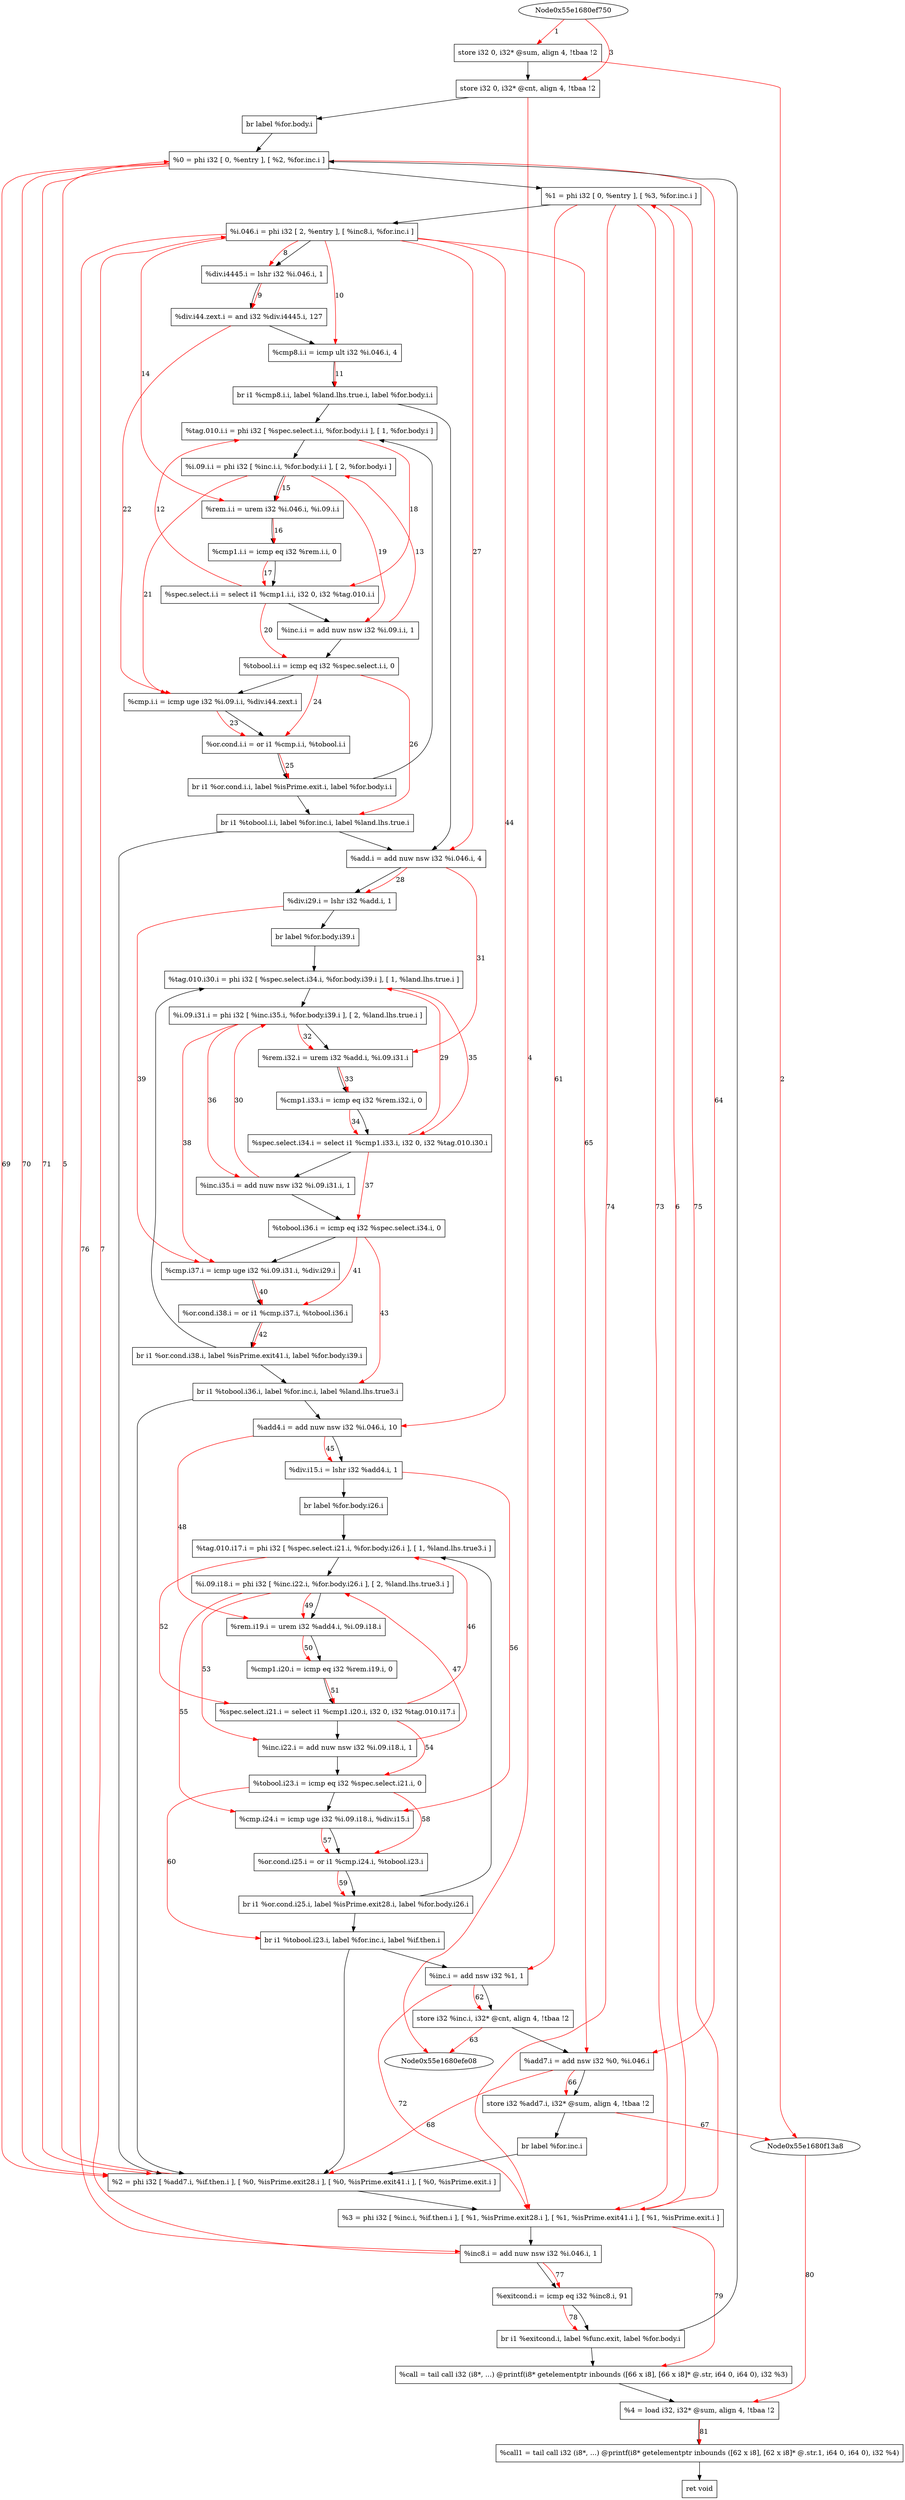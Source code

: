 digraph "CDFG for'main' function" {
	Node0x55e1680f7ed0[shape=record, label="  store i32 0, i32* @sum, align 4, !tbaa !2"]
	Node0x55e1680f7f50[shape=record, label="  store i32 0, i32* @cnt, align 4, !tbaa !2"]
	Node0x55e1680f2f08[shape=record, label="  br label %for.body.i"]
	Node0x55e1680f8118[shape=record, label="  %0 = phi i32 [ 0, %entry ], [ %2, %for.inc.i ]"]
	Node0x55e1680f8248[shape=record, label="  %1 = phi i32 [ 0, %entry ], [ %3, %for.inc.i ]"]
	Node0x55e1680f8398[shape=record, label="  %i.046.i = phi i32 [ 2, %entry ], [ %inc8.i, %for.inc.i ]"]
	Node0x55e1680f8480[shape=record, label="  %div.i4445.i = lshr i32 %i.046.i, 1"]
	Node0x55e1680f8520[shape=record, label="  %div.i44.zext.i = and i32 %div.i4445.i, 127"]
	Node0x55e1680f85c0[shape=record, label="  %cmp8.i.i = icmp ult i32 %i.046.i, 4"]
	Node0x55e1680f8838[shape=record, label="  br i1 %cmp8.i.i, label %land.lhs.true.i, label %for.body.i.i"]
	Node0x55e1680f88e8[shape=record, label="  %tag.010.i.i = phi i32 [ %spec.select.i.i, %for.body.i.i ], [ 1, %for.body.i ]"]
	Node0x55e1680f8a68[shape=record, label="  %i.09.i.i = phi i32 [ %inc.i.i, %for.body.i.i ], [ 2, %for.body.i ]"]
	Node0x55e1680f8b60[shape=record, label="  %rem.i.i = urem i32 %i.046.i, %i.09.i.i"]
	Node0x55e1680f8bf0[shape=record, label="  %cmp1.i.i = icmp eq i32 %rem.i.i, 0"]
	Node0x55e1680f8e48[shape=record, label="  %spec.select.i.i = select i1 %cmp1.i.i, i32 0, i32 %tag.010.i.i"]
	Node0x55e1680f8ec0[shape=record, label="  %inc.i.i = add nuw nsw i32 %i.09.i.i, 1"]
	Node0x55e1680f8f30[shape=record, label="  %tobool.i.i = icmp eq i32 %spec.select.i.i, 0"]
	Node0x55e1680f8fa0[shape=record, label="  %cmp.i.i = icmp uge i32 %i.09.i.i, %div.i44.zext.i"]
	Node0x55e1680f9030[shape=record, label="  %or.cond.i.i = or i1 %cmp.i.i, %tobool.i.i"]
	Node0x55e1680f9138[shape=record, label="  br i1 %or.cond.i.i, label %isPrime.exit.i, label %for.body.i.i"]
	Node0x55e1680f91f8[shape=record, label="  br i1 %tobool.i.i, label %for.inc.i, label %land.lhs.true.i"]
	Node0x55e1680f9270[shape=record, label="  %add.i = add nuw nsw i32 %i.046.i, 4"]
	Node0x55e1680f4000[shape=record, label="  %div.i29.i = lshr i32 %add.i, 1"]
	Node0x55e1680f8a18[shape=record, label="  br label %for.body.i39.i"]
	Node0x55e1680f4178[shape=record, label="  %tag.010.i30.i = phi i32 [ %spec.select.i34.i, %for.body.i39.i ], [ 1, %land.lhs.true.i ]"]
	Node0x55e1680f42a8[shape=record, label="  %i.09.i31.i = phi i32 [ %inc.i35.i, %for.body.i39.i ], [ 2, %land.lhs.true.i ]"]
	Node0x55e1680f4370[shape=record, label="  %rem.i32.i = urem i32 %add.i, %i.09.i31.i"]
	Node0x55e1680f4730[shape=record, label="  %cmp1.i33.i = icmp eq i32 %rem.i32.i, 0"]
	Node0x55e1680fa328[shape=record, label="  %spec.select.i34.i = select i1 %cmp1.i33.i, i32 0, i32 %tag.010.i30.i"]
	Node0x55e1680fa3a0[shape=record, label="  %inc.i35.i = add nuw nsw i32 %i.09.i31.i, 1"]
	Node0x55e1680fa410[shape=record, label="  %tobool.i36.i = icmp eq i32 %spec.select.i34.i, 0"]
	Node0x55e1680fa480[shape=record, label="  %cmp.i37.i = icmp uge i32 %i.09.i31.i, %div.i29.i"]
	Node0x55e1680fa4f0[shape=record, label="  %or.cond.i38.i = or i1 %cmp.i37.i, %tobool.i36.i"]
	Node0x55e1680fa658[shape=record, label="  br i1 %or.cond.i38.i, label %isPrime.exit41.i, label %for.body.i39.i"]
	Node0x55e1680fa798[shape=record, label="  br i1 %tobool.i36.i, label %for.inc.i, label %land.lhs.true3.i"]
	Node0x55e1680fa810[shape=record, label="  %add4.i = add nuw nsw i32 %i.046.i, 10"]
	Node0x55e1680fa880[shape=record, label="  %div.i15.i = lshr i32 %add4.i, 1"]
	Node0x55e1680f86c8[shape=record, label="  br label %for.body.i26.i"]
	Node0x55e1680fa9f8[shape=record, label="  %tag.010.i17.i = phi i32 [ %spec.select.i21.i, %for.body.i26.i ], [ 1, %land.lhs.true3.i ]"]
	Node0x55e1680fab88[shape=record, label="  %i.09.i18.i = phi i32 [ %inc.i22.i, %for.body.i26.i ], [ 2, %land.lhs.true3.i ]"]
	Node0x55e1680fac50[shape=record, label="  %rem.i19.i = urem i32 %add4.i, %i.09.i18.i"]
	Node0x55e1680facc0[shape=record, label="  %cmp1.i20.i = icmp eq i32 %rem.i19.i, 0"]
	Node0x55e1680fada8[shape=record, label="  %spec.select.i21.i = select i1 %cmp1.i20.i, i32 0, i32 %tag.010.i17.i"]
	Node0x55e1680fae20[shape=record, label="  %inc.i22.i = add nuw nsw i32 %i.09.i18.i, 1"]
	Node0x55e1680fae90[shape=record, label="  %tobool.i23.i = icmp eq i32 %spec.select.i21.i, 0"]
	Node0x55e1680faf00[shape=record, label="  %cmp.i24.i = icmp uge i32 %i.09.i18.i, %div.i15.i"]
	Node0x55e1680faf70[shape=record, label="  %or.cond.i25.i = or i1 %cmp.i24.i, %tobool.i23.i"]
	Node0x55e1680fb0d8[shape=record, label="  br i1 %or.cond.i25.i, label %isPrime.exit28.i, label %for.body.i26.i"]
	Node0x55e1680fb1b8[shape=record, label="  br i1 %tobool.i23.i, label %for.inc.i, label %if.then.i"]
	Node0x55e1680fb230[shape=record, label="  %inc.i = add nsw i32 %1, 1"]
	Node0x55e1680fb2a0[shape=record, label="  store i32 %inc.i, i32* @cnt, align 4, !tbaa !2"]
	Node0x55e1680fb320[shape=record, label="  %add7.i = add nsw i32 %0, %i.046.i"]
	Node0x55e1680fb9d0[shape=record, label="  store i32 %add7.i, i32* @sum, align 4, !tbaa !2"]
	Node0x55e1680faad8[shape=record, label="  br label %for.inc.i"]
	Node0x55e1680fba58[shape=record, label="  %2 = phi i32 [ %add7.i, %if.then.i ], [ %0, %isPrime.exit28.i ], [ %0, %isPrime.exit41.i ], [ %0, %isPrime.exit.i ]"]
	Node0x55e1680fbb38[shape=record, label="  %3 = phi i32 [ %inc.i, %if.then.i ], [ %1, %isPrime.exit28.i ], [ %1, %isPrime.exit41.i ], [ %1, %isPrime.exit.i ]"]
	Node0x55e1680fbc40[shape=record, label="  %inc8.i = add nuw nsw i32 %i.046.i, 1"]
	Node0x55e1680fbcb0[shape=record, label="  %exitcond.i = icmp eq i32 %inc8.i, 91"]
	Node0x55e1680fbd88[shape=record, label="  br i1 %exitcond.i, label %func.exit, label %for.body.i"]
	Node0x55e1680fc138[shape=record, label="  %call = tail call i32 (i8*, ...) @printf(i8* getelementptr inbounds ([66 x i8], [66 x i8]* @.str, i64 0, i64 0), i32 %3)"]
	Node0x55e1680f2548[shape=record, label="  %4 = load i32, i32* @sum, align 4, !tbaa !2"]
	Node0x55e1680fc338[shape=record, label="  %call1 = tail call i32 (i8*, ...) @printf(i8* getelementptr inbounds ([62 x i8], [62 x i8]* @.str.1, i64 0, i64 0), i32 %4)"]
	Node0x55e1680f8200[shape=record, label="  ret void"]
	Node0x55e1680f7ed0 -> Node0x55e1680f7f50
	Node0x55e1680f7f50 -> Node0x55e1680f2f08
	Node0x55e1680f2f08 -> Node0x55e1680f8118
	Node0x55e1680f8118 -> Node0x55e1680f8248
	Node0x55e1680f8248 -> Node0x55e1680f8398
	Node0x55e1680f8398 -> Node0x55e1680f8480
	Node0x55e1680f8480 -> Node0x55e1680f8520
	Node0x55e1680f8520 -> Node0x55e1680f85c0
	Node0x55e1680f85c0 -> Node0x55e1680f8838
	Node0x55e1680f8838 -> Node0x55e1680f9270
	Node0x55e1680f8838 -> Node0x55e1680f88e8
	Node0x55e1680f88e8 -> Node0x55e1680f8a68
	Node0x55e1680f8a68 -> Node0x55e1680f8b60
	Node0x55e1680f8b60 -> Node0x55e1680f8bf0
	Node0x55e1680f8bf0 -> Node0x55e1680f8e48
	Node0x55e1680f8e48 -> Node0x55e1680f8ec0
	Node0x55e1680f8ec0 -> Node0x55e1680f8f30
	Node0x55e1680f8f30 -> Node0x55e1680f8fa0
	Node0x55e1680f8fa0 -> Node0x55e1680f9030
	Node0x55e1680f9030 -> Node0x55e1680f9138
	Node0x55e1680f9138 -> Node0x55e1680f91f8
	Node0x55e1680f9138 -> Node0x55e1680f88e8
	Node0x55e1680f91f8 -> Node0x55e1680fba58
	Node0x55e1680f91f8 -> Node0x55e1680f9270
	Node0x55e1680f9270 -> Node0x55e1680f4000
	Node0x55e1680f4000 -> Node0x55e1680f8a18
	Node0x55e1680f8a18 -> Node0x55e1680f4178
	Node0x55e1680f4178 -> Node0x55e1680f42a8
	Node0x55e1680f42a8 -> Node0x55e1680f4370
	Node0x55e1680f4370 -> Node0x55e1680f4730
	Node0x55e1680f4730 -> Node0x55e1680fa328
	Node0x55e1680fa328 -> Node0x55e1680fa3a0
	Node0x55e1680fa3a0 -> Node0x55e1680fa410
	Node0x55e1680fa410 -> Node0x55e1680fa480
	Node0x55e1680fa480 -> Node0x55e1680fa4f0
	Node0x55e1680fa4f0 -> Node0x55e1680fa658
	Node0x55e1680fa658 -> Node0x55e1680fa798
	Node0x55e1680fa658 -> Node0x55e1680f4178
	Node0x55e1680fa798 -> Node0x55e1680fba58
	Node0x55e1680fa798 -> Node0x55e1680fa810
	Node0x55e1680fa810 -> Node0x55e1680fa880
	Node0x55e1680fa880 -> Node0x55e1680f86c8
	Node0x55e1680f86c8 -> Node0x55e1680fa9f8
	Node0x55e1680fa9f8 -> Node0x55e1680fab88
	Node0x55e1680fab88 -> Node0x55e1680fac50
	Node0x55e1680fac50 -> Node0x55e1680facc0
	Node0x55e1680facc0 -> Node0x55e1680fada8
	Node0x55e1680fada8 -> Node0x55e1680fae20
	Node0x55e1680fae20 -> Node0x55e1680fae90
	Node0x55e1680fae90 -> Node0x55e1680faf00
	Node0x55e1680faf00 -> Node0x55e1680faf70
	Node0x55e1680faf70 -> Node0x55e1680fb0d8
	Node0x55e1680fb0d8 -> Node0x55e1680fb1b8
	Node0x55e1680fb0d8 -> Node0x55e1680fa9f8
	Node0x55e1680fb1b8 -> Node0x55e1680fba58
	Node0x55e1680fb1b8 -> Node0x55e1680fb230
	Node0x55e1680fb230 -> Node0x55e1680fb2a0
	Node0x55e1680fb2a0 -> Node0x55e1680fb320
	Node0x55e1680fb320 -> Node0x55e1680fb9d0
	Node0x55e1680fb9d0 -> Node0x55e1680faad8
	Node0x55e1680faad8 -> Node0x55e1680fba58
	Node0x55e1680fba58 -> Node0x55e1680fbb38
	Node0x55e1680fbb38 -> Node0x55e1680fbc40
	Node0x55e1680fbc40 -> Node0x55e1680fbcb0
	Node0x55e1680fbcb0 -> Node0x55e1680fbd88
	Node0x55e1680fbd88 -> Node0x55e1680fc138
	Node0x55e1680fbd88 -> Node0x55e1680f8118
	Node0x55e1680fc138 -> Node0x55e1680f2548
	Node0x55e1680f2548 -> Node0x55e1680fc338
	Node0x55e1680fc338 -> Node0x55e1680f8200
edge [color=red]
	Node0x55e1680ef750 -> Node0x55e1680f7ed0[label="1"]
	Node0x55e1680f7ed0 -> Node0x55e1680f13a8[label="2"]
	Node0x55e1680ef750 -> Node0x55e1680f7f50[label="3"]
	Node0x55e1680f7f50 -> Node0x55e1680efe08[label="4"]
	Node0x55e1680fba58 -> Node0x55e1680f8118[label="5"]
	Node0x55e1680fbb38 -> Node0x55e1680f8248[label="6"]
	Node0x55e1680fbc40 -> Node0x55e1680f8398[label="7"]
	Node0x55e1680f8398 -> Node0x55e1680f8480[label="8"]
	Node0x55e1680f8480 -> Node0x55e1680f8520[label="9"]
	Node0x55e1680f8398 -> Node0x55e1680f85c0[label="10"]
	Node0x55e1680f85c0 -> Node0x55e1680f8838[label="11"]
	Node0x55e1680f8e48 -> Node0x55e1680f88e8[label="12"]
	Node0x55e1680f8ec0 -> Node0x55e1680f8a68[label="13"]
	Node0x55e1680f8398 -> Node0x55e1680f8b60[label="14"]
	Node0x55e1680f8a68 -> Node0x55e1680f8b60[label="15"]
	Node0x55e1680f8b60 -> Node0x55e1680f8bf0[label="16"]
	Node0x55e1680f8bf0 -> Node0x55e1680f8e48[label="17"]
	Node0x55e1680f88e8 -> Node0x55e1680f8e48[label="18"]
	Node0x55e1680f8a68 -> Node0x55e1680f8ec0[label="19"]
	Node0x55e1680f8e48 -> Node0x55e1680f8f30[label="20"]
	Node0x55e1680f8a68 -> Node0x55e1680f8fa0[label="21"]
	Node0x55e1680f8520 -> Node0x55e1680f8fa0[label="22"]
	Node0x55e1680f8fa0 -> Node0x55e1680f9030[label="23"]
	Node0x55e1680f8f30 -> Node0x55e1680f9030[label="24"]
	Node0x55e1680f9030 -> Node0x55e1680f9138[label="25"]
	Node0x55e1680f8f30 -> Node0x55e1680f91f8[label="26"]
	Node0x55e1680f8398 -> Node0x55e1680f9270[label="27"]
	Node0x55e1680f9270 -> Node0x55e1680f4000[label="28"]
	Node0x55e1680fa328 -> Node0x55e1680f4178[label="29"]
	Node0x55e1680fa3a0 -> Node0x55e1680f42a8[label="30"]
	Node0x55e1680f9270 -> Node0x55e1680f4370[label="31"]
	Node0x55e1680f42a8 -> Node0x55e1680f4370[label="32"]
	Node0x55e1680f4370 -> Node0x55e1680f4730[label="33"]
	Node0x55e1680f4730 -> Node0x55e1680fa328[label="34"]
	Node0x55e1680f4178 -> Node0x55e1680fa328[label="35"]
	Node0x55e1680f42a8 -> Node0x55e1680fa3a0[label="36"]
	Node0x55e1680fa328 -> Node0x55e1680fa410[label="37"]
	Node0x55e1680f42a8 -> Node0x55e1680fa480[label="38"]
	Node0x55e1680f4000 -> Node0x55e1680fa480[label="39"]
	Node0x55e1680fa480 -> Node0x55e1680fa4f0[label="40"]
	Node0x55e1680fa410 -> Node0x55e1680fa4f0[label="41"]
	Node0x55e1680fa4f0 -> Node0x55e1680fa658[label="42"]
	Node0x55e1680fa410 -> Node0x55e1680fa798[label="43"]
	Node0x55e1680f8398 -> Node0x55e1680fa810[label="44"]
	Node0x55e1680fa810 -> Node0x55e1680fa880[label="45"]
	Node0x55e1680fada8 -> Node0x55e1680fa9f8[label="46"]
	Node0x55e1680fae20 -> Node0x55e1680fab88[label="47"]
	Node0x55e1680fa810 -> Node0x55e1680fac50[label="48"]
	Node0x55e1680fab88 -> Node0x55e1680fac50[label="49"]
	Node0x55e1680fac50 -> Node0x55e1680facc0[label="50"]
	Node0x55e1680facc0 -> Node0x55e1680fada8[label="51"]
	Node0x55e1680fa9f8 -> Node0x55e1680fada8[label="52"]
	Node0x55e1680fab88 -> Node0x55e1680fae20[label="53"]
	Node0x55e1680fada8 -> Node0x55e1680fae90[label="54"]
	Node0x55e1680fab88 -> Node0x55e1680faf00[label="55"]
	Node0x55e1680fa880 -> Node0x55e1680faf00[label="56"]
	Node0x55e1680faf00 -> Node0x55e1680faf70[label="57"]
	Node0x55e1680fae90 -> Node0x55e1680faf70[label="58"]
	Node0x55e1680faf70 -> Node0x55e1680fb0d8[label="59"]
	Node0x55e1680fae90 -> Node0x55e1680fb1b8[label="60"]
	Node0x55e1680f8248 -> Node0x55e1680fb230[label="61"]
	Node0x55e1680fb230 -> Node0x55e1680fb2a0[label="62"]
	Node0x55e1680fb2a0 -> Node0x55e1680efe08[label="63"]
	Node0x55e1680f8118 -> Node0x55e1680fb320[label="64"]
	Node0x55e1680f8398 -> Node0x55e1680fb320[label="65"]
	Node0x55e1680fb320 -> Node0x55e1680fb9d0[label="66"]
	Node0x55e1680fb9d0 -> Node0x55e1680f13a8[label="67"]
	Node0x55e1680fb320 -> Node0x55e1680fba58[label="68"]
	Node0x55e1680f8118 -> Node0x55e1680fba58[label="69"]
	Node0x55e1680f8118 -> Node0x55e1680fba58[label="70"]
	Node0x55e1680f8118 -> Node0x55e1680fba58[label="71"]
	Node0x55e1680fb230 -> Node0x55e1680fbb38[label="72"]
	Node0x55e1680f8248 -> Node0x55e1680fbb38[label="73"]
	Node0x55e1680f8248 -> Node0x55e1680fbb38[label="74"]
	Node0x55e1680f8248 -> Node0x55e1680fbb38[label="75"]
	Node0x55e1680f8398 -> Node0x55e1680fbc40[label="76"]
	Node0x55e1680fbc40 -> Node0x55e1680fbcb0[label="77"]
	Node0x55e1680fbcb0 -> Node0x55e1680fbd88[label="78"]
	Node0x55e1680fbb38 -> Node0x55e1680fc138[label="79"]
	Node0x55e1680f13a8 -> Node0x55e1680f2548[label="80"]
	Node0x55e1680f2548 -> Node0x55e1680fc338[label="81"]
}
